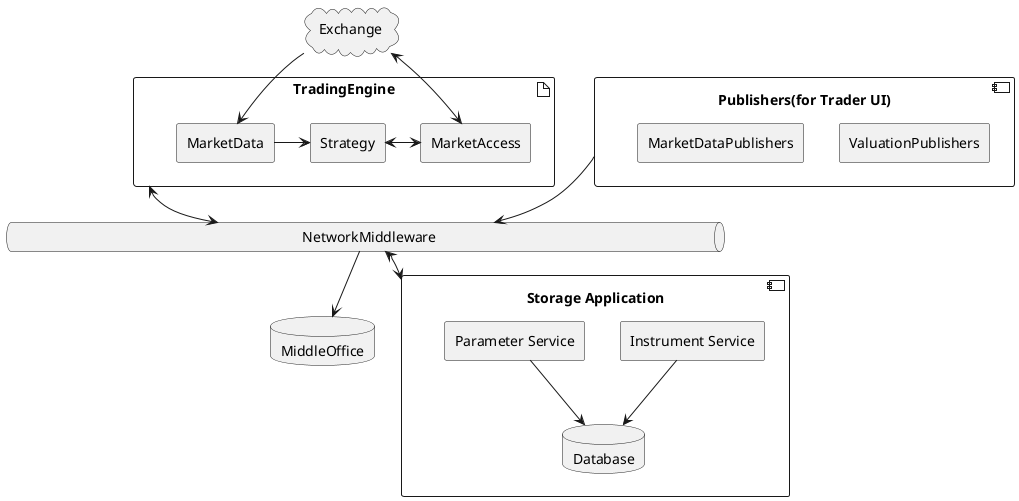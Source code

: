@startuml

cloud Exchange

artifact TradingEngine {
  rectangle MarketAccess
  rectangle MarketData
  Rectangle Strategy
  
  MarketData -> Strategy
  Strategy <-> MarketAccess
  MarketAccess <-u-> Exchange
  MarketData <- Exchange
}

component "Publishers(for Trader UI)" as Publishers {
  rectangle ValuationPublishers
  rectangle MarketDataPublishers
}

queue "\t\t\t\t\t\t\t\t\t\tNetworkMiddleware\t\t\t\t\t\t\t\t\t\t" as NetworkMiddleware

component "Storage Application" as Database {
  rectangle "Instrument Service" as InstrumentService
  rectangle "Parameter Service" as ParameterService
  database "Database" as DB
  
  InstrumentService -d-> DB
  ParameterService -d-> DB
}

database MiddleOffice

Publishers -d-> NetworkMiddleware
TradingEngine <-d-> NetworkMiddleware
NetworkMiddleware -d-> MiddleOffice
NetworkMiddleware <-d-> Database

@enduml